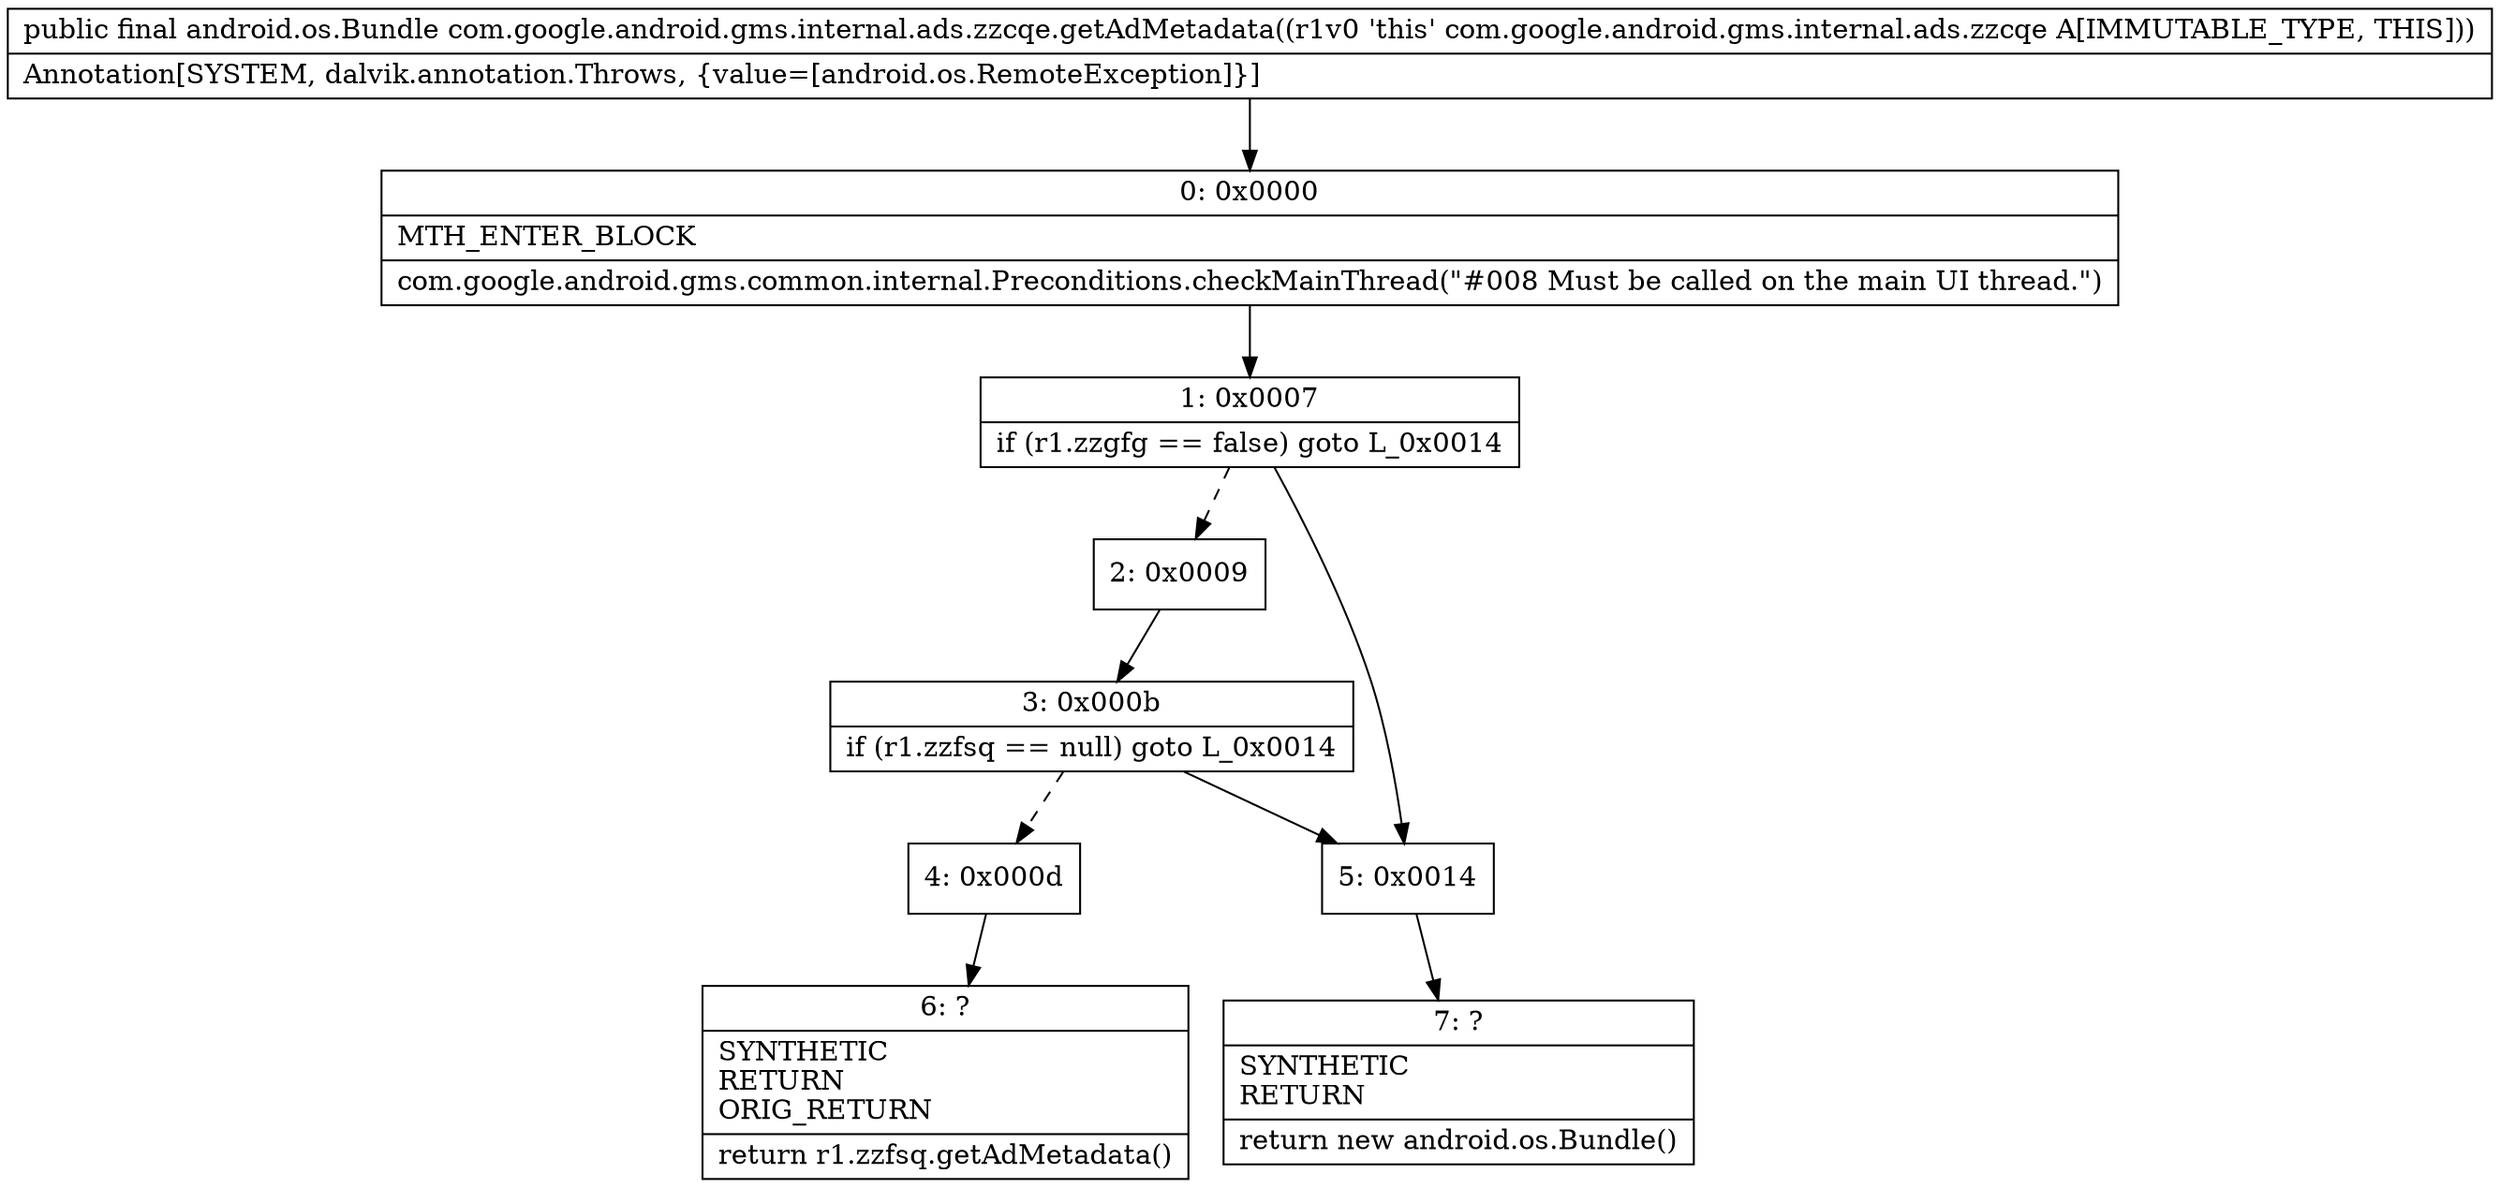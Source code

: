 digraph "CFG forcom.google.android.gms.internal.ads.zzcqe.getAdMetadata()Landroid\/os\/Bundle;" {
Node_0 [shape=record,label="{0\:\ 0x0000|MTH_ENTER_BLOCK\l|com.google.android.gms.common.internal.Preconditions.checkMainThread(\"#008 Must be called on the main UI thread.\")\l}"];
Node_1 [shape=record,label="{1\:\ 0x0007|if (r1.zzgfg == false) goto L_0x0014\l}"];
Node_2 [shape=record,label="{2\:\ 0x0009}"];
Node_3 [shape=record,label="{3\:\ 0x000b|if (r1.zzfsq == null) goto L_0x0014\l}"];
Node_4 [shape=record,label="{4\:\ 0x000d}"];
Node_5 [shape=record,label="{5\:\ 0x0014}"];
Node_6 [shape=record,label="{6\:\ ?|SYNTHETIC\lRETURN\lORIG_RETURN\l|return r1.zzfsq.getAdMetadata()\l}"];
Node_7 [shape=record,label="{7\:\ ?|SYNTHETIC\lRETURN\l|return new android.os.Bundle()\l}"];
MethodNode[shape=record,label="{public final android.os.Bundle com.google.android.gms.internal.ads.zzcqe.getAdMetadata((r1v0 'this' com.google.android.gms.internal.ads.zzcqe A[IMMUTABLE_TYPE, THIS]))  | Annotation[SYSTEM, dalvik.annotation.Throws, \{value=[android.os.RemoteException]\}]\l}"];
MethodNode -> Node_0;
Node_0 -> Node_1;
Node_1 -> Node_2[style=dashed];
Node_1 -> Node_5;
Node_2 -> Node_3;
Node_3 -> Node_4[style=dashed];
Node_3 -> Node_5;
Node_4 -> Node_6;
Node_5 -> Node_7;
}

